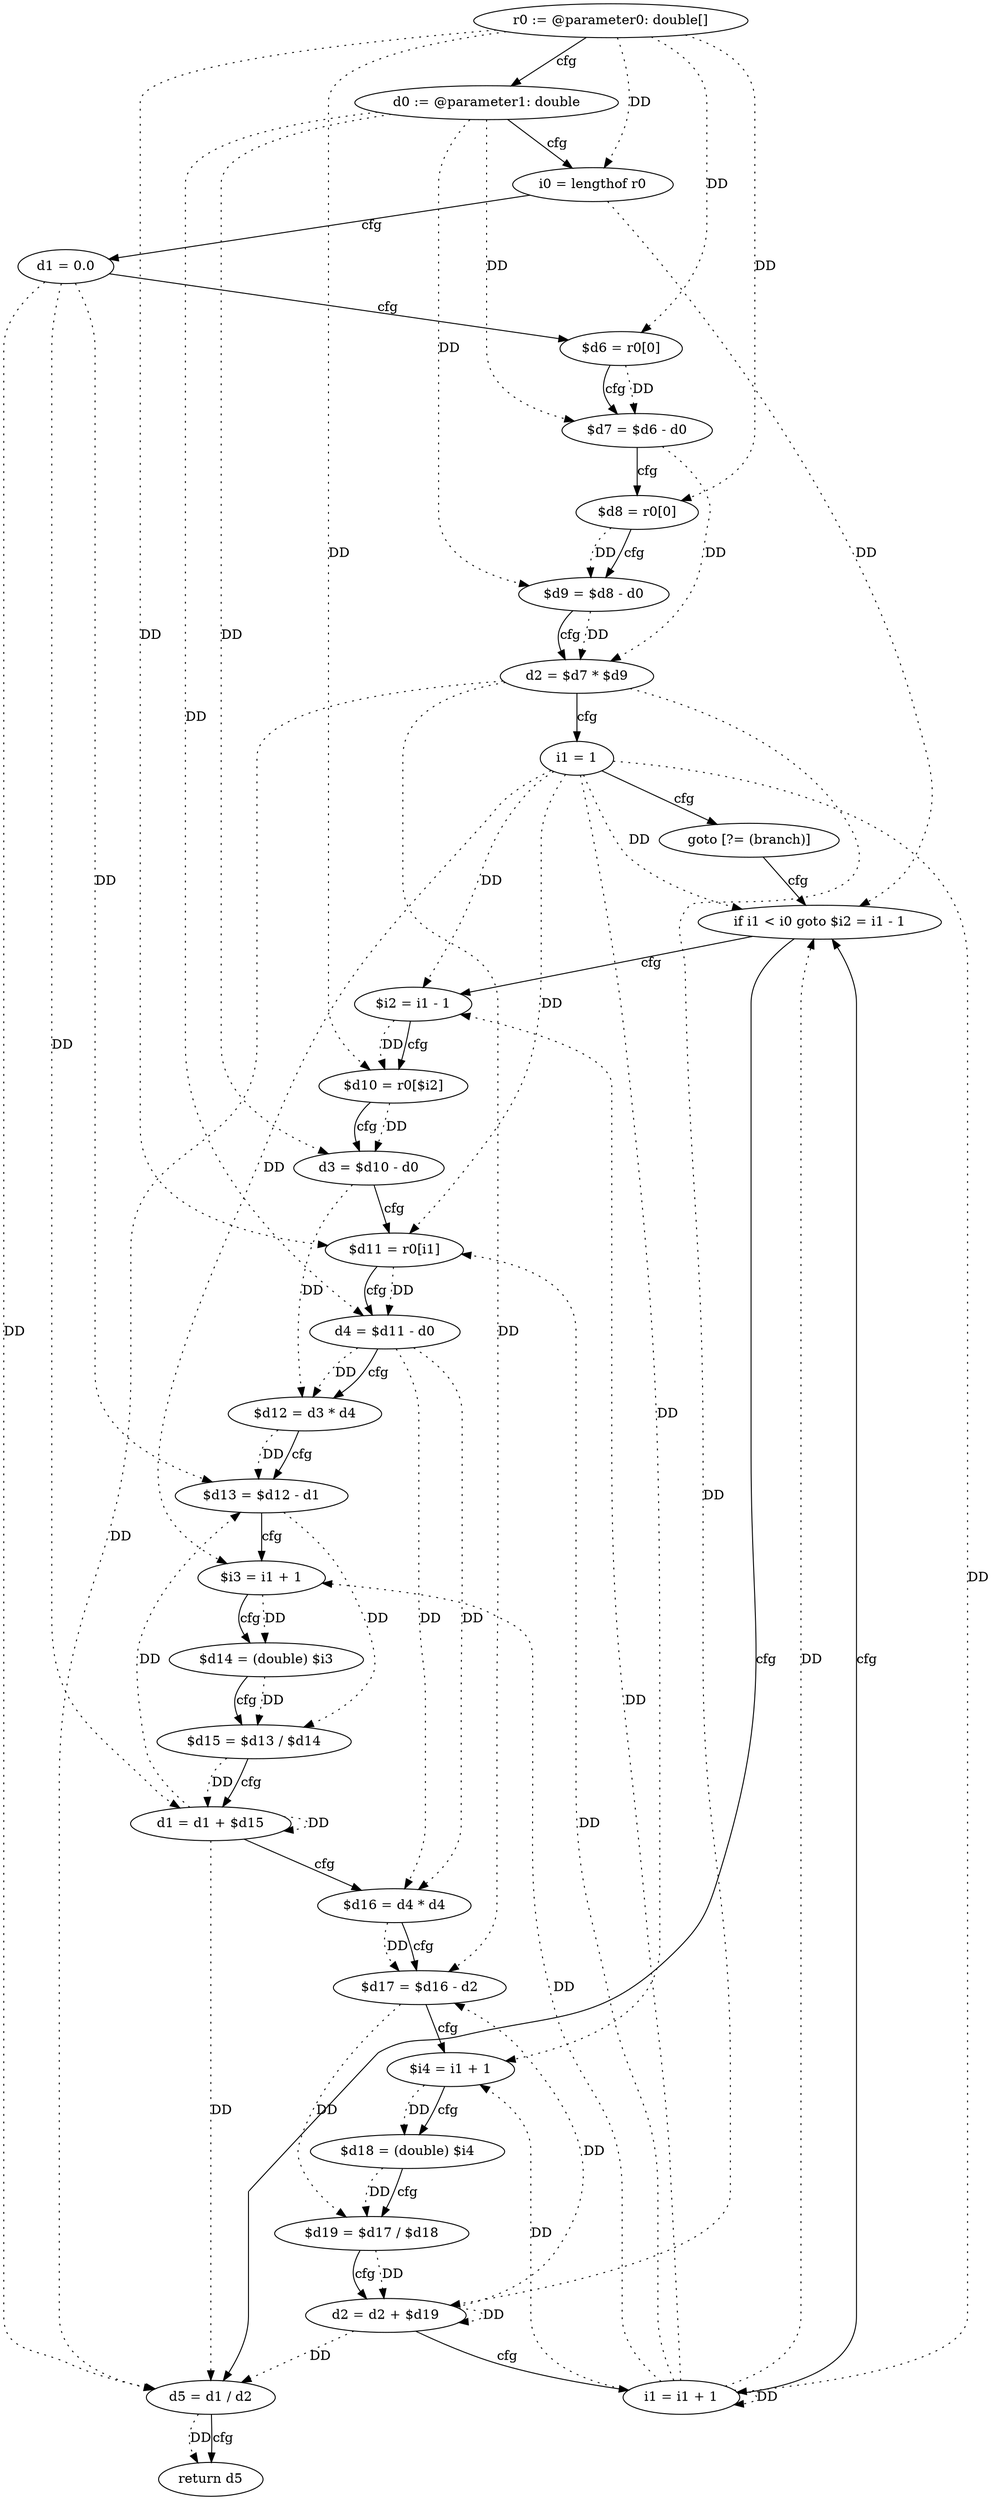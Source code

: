 digraph "lag1" {
    "0" [label="r0 := @parameter0: double[]",];
    "1" [label="d0 := @parameter1: double",];
    "2" [label="i0 = lengthof r0",];
    "3" [label="d1 = 0.0",];
    "4" [label="$d6 = r0[0]",];
    "5" [label="$d7 = $d6 - d0",];
    "6" [label="$d8 = r0[0]",];
    "7" [label="$d9 = $d8 - d0",];
    "8" [label="d2 = $d7 * $d9",];
    "9" [label="i1 = 1",];
    "10" [label="goto [?= (branch)]",];
    "11" [label="$i2 = i1 - 1",];
    "12" [label="$d10 = r0[$i2]",];
    "13" [label="d3 = $d10 - d0",];
    "14" [label="$d11 = r0[i1]",];
    "15" [label="d4 = $d11 - d0",];
    "16" [label="$d12 = d3 * d4",];
    "17" [label="$d13 = $d12 - d1",];
    "18" [label="$i3 = i1 + 1",];
    "19" [label="$d14 = (double) $i3",];
    "20" [label="$d15 = $d13 / $d14",];
    "21" [label="d1 = d1 + $d15",];
    "22" [label="$d16 = d4 * d4",];
    "23" [label="$d17 = $d16 - d2",];
    "24" [label="$i4 = i1 + 1",];
    "25" [label="$d18 = (double) $i4",];
    "26" [label="$d19 = $d17 / $d18",];
    "27" [label="d2 = d2 + $d19",];
    "28" [label="i1 = i1 + 1",];
    "29" [label="if i1 < i0 goto $i2 = i1 - 1",];
    "30" [label="d5 = d1 / d2",];
    "31" [label="return d5",];
    "0"->"2" [label="DD",style=dotted,];
    "0"->"4" [label="DD",style=dotted,];
    "0"->"6" [label="DD",style=dotted,];
    "0"->"12" [label="DD",style=dotted,];
    "0"->"14" [label="DD",style=dotted,];
    "1"->"5" [label="DD",style=dotted,];
    "1"->"7" [label="DD",style=dotted,];
    "1"->"13" [label="DD",style=dotted,];
    "1"->"15" [label="DD",style=dotted,];
    "2"->"29" [label="DD",style=dotted,];
    "3"->"17" [label="DD",style=dotted,];
    "3"->"21" [label="DD",style=dotted,];
    "3"->"30" [label="DD",style=dotted,];
    "4"->"5" [label="DD",style=dotted,];
    "5"->"8" [label="DD",style=dotted,];
    "6"->"7" [label="DD",style=dotted,];
    "7"->"8" [label="DD",style=dotted,];
    "8"->"23" [label="DD",style=dotted,];
    "8"->"27" [label="DD",style=dotted,];
    "8"->"30" [label="DD",style=dotted,];
    "9"->"11" [label="DD",style=dotted,];
    "9"->"14" [label="DD",style=dotted,];
    "9"->"18" [label="DD",style=dotted,];
    "9"->"24" [label="DD",style=dotted,];
    "9"->"28" [label="DD",style=dotted,];
    "9"->"29" [label="DD",style=dotted,];
    "11"->"12" [label="DD",style=dotted,];
    "12"->"13" [label="DD",style=dotted,];
    "13"->"16" [label="DD",style=dotted,];
    "14"->"15" [label="DD",style=dotted,];
    "15"->"16" [label="DD",style=dotted,];
    "15"->"22" [label="DD",style=dotted,];
    "15"->"22" [label="DD",style=dotted,];
    "16"->"17" [label="DD",style=dotted,];
    "17"->"20" [label="DD",style=dotted,];
    "18"->"19" [label="DD",style=dotted,];
    "19"->"20" [label="DD",style=dotted,];
    "20"->"21" [label="DD",style=dotted,];
    "21"->"17" [label="DD",style=dotted,];
    "21"->"21" [label="DD",style=dotted,];
    "21"->"30" [label="DD",style=dotted,];
    "22"->"23" [label="DD",style=dotted,];
    "23"->"26" [label="DD",style=dotted,];
    "24"->"25" [label="DD",style=dotted,];
    "25"->"26" [label="DD",style=dotted,];
    "26"->"27" [label="DD",style=dotted,];
    "27"->"23" [label="DD",style=dotted,];
    "27"->"27" [label="DD",style=dotted,];
    "27"->"30" [label="DD",style=dotted,];
    "28"->"11" [label="DD",style=dotted,];
    "28"->"14" [label="DD",style=dotted,];
    "28"->"18" [label="DD",style=dotted,];
    "28"->"24" [label="DD",style=dotted,];
    "28"->"28" [label="DD",style=dotted,];
    "28"->"29" [label="DD",style=dotted,];
    "30"->"31" [label="DD",style=dotted,];
    "0"->"1" [label="cfg",];
    "1"->"2" [label="cfg",];
    "2"->"3" [label="cfg",];
    "3"->"4" [label="cfg",];
    "4"->"5" [label="cfg",];
    "5"->"6" [label="cfg",];
    "6"->"7" [label="cfg",];
    "7"->"8" [label="cfg",];
    "8"->"9" [label="cfg",];
    "9"->"10" [label="cfg",];
    "10"->"29" [label="cfg",];
    "11"->"12" [label="cfg",];
    "12"->"13" [label="cfg",];
    "13"->"14" [label="cfg",];
    "14"->"15" [label="cfg",];
    "15"->"16" [label="cfg",];
    "16"->"17" [label="cfg",];
    "17"->"18" [label="cfg",];
    "18"->"19" [label="cfg",];
    "19"->"20" [label="cfg",];
    "20"->"21" [label="cfg",];
    "21"->"22" [label="cfg",];
    "22"->"23" [label="cfg",];
    "23"->"24" [label="cfg",];
    "24"->"25" [label="cfg",];
    "25"->"26" [label="cfg",];
    "26"->"27" [label="cfg",];
    "27"->"28" [label="cfg",];
    "28"->"29" [label="cfg",];
    "29"->"30" [label="cfg",];
    "29"->"11" [label="cfg",];
    "30"->"31" [label="cfg",];
}
